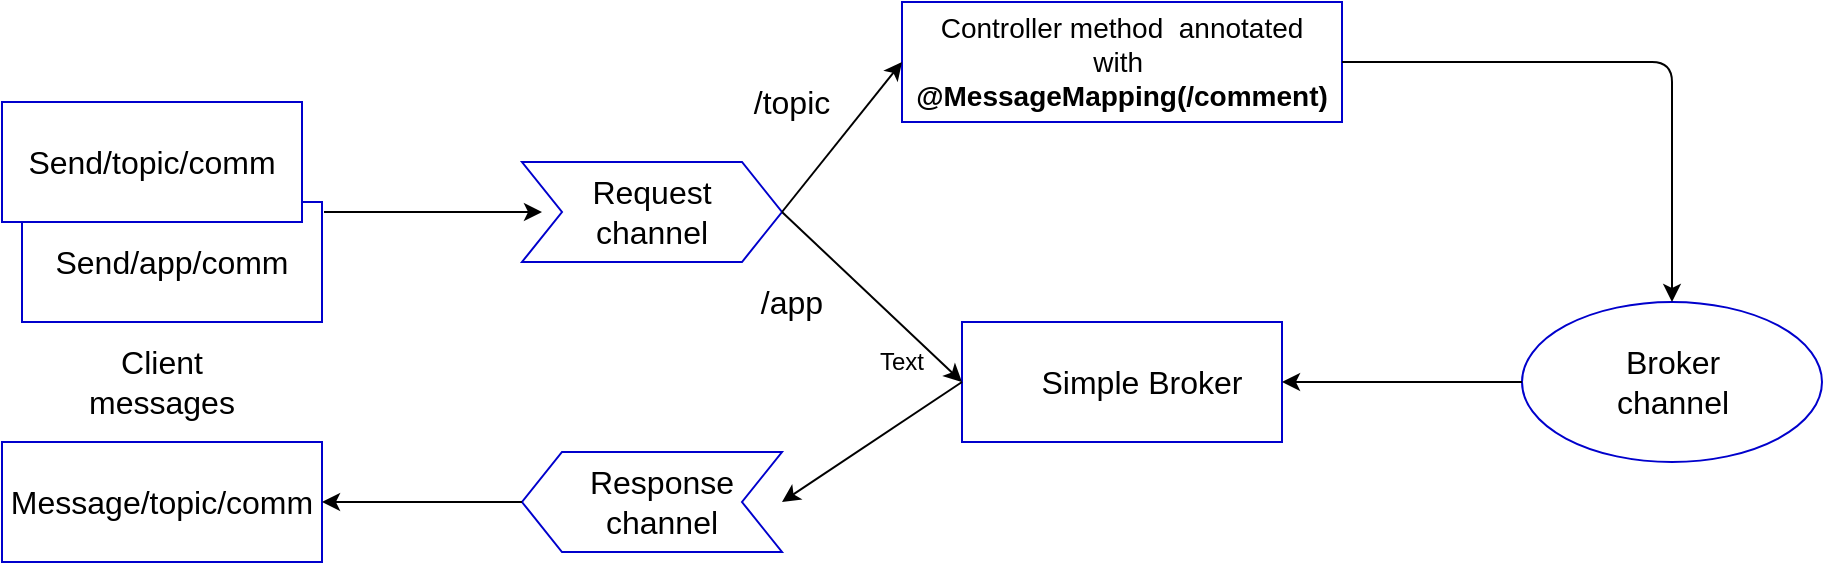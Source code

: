 <mxfile version="12.7.9" type="device"><diagram id="oZWSmwAfzW-gt4mioxY2" name="Page-1"><mxGraphModel dx="1038" dy="531" grid="1" gridSize="10" guides="1" tooltips="1" connect="1" arrows="1" fold="1" page="1" pageScale="1" pageWidth="827" pageHeight="1169" math="0" shadow="0"><root><mxCell id="0"/><mxCell id="1" parent="0"/><mxCell id="j3Rbf4zfDQXNdSBfwy7t-2" value="" style="rounded=0;whiteSpace=wrap;html=1;strokeColor=#0000CC;" vertex="1" parent="1"><mxGeometry x="50" y="190" width="150" height="60" as="geometry"/></mxCell><mxCell id="j3Rbf4zfDQXNdSBfwy7t-1" value="" style="rounded=0;whiteSpace=wrap;html=1;strokeColor=#0000CC;" vertex="1" parent="1"><mxGeometry x="40" y="140" width="150" height="60" as="geometry"/></mxCell><mxCell id="j3Rbf4zfDQXNdSBfwy7t-3" value="" style="rounded=0;whiteSpace=wrap;html=1;strokeColor=#0000CC;" vertex="1" parent="1"><mxGeometry x="40" y="310" width="160" height="60" as="geometry"/></mxCell><mxCell id="j3Rbf4zfDQXNdSBfwy7t-9" value="" style="shape=step;perimeter=stepPerimeter;whiteSpace=wrap;html=1;fixedSize=1;strokeColor=#0000CC;" vertex="1" parent="1"><mxGeometry x="300" y="170" width="130" height="50" as="geometry"/></mxCell><mxCell id="j3Rbf4zfDQXNdSBfwy7t-10" value="" style="shape=step;perimeter=stepPerimeter;whiteSpace=wrap;html=1;fixedSize=1;direction=west;strokeColor=#0000CC;" vertex="1" parent="1"><mxGeometry x="300" y="315" width="130" height="50" as="geometry"/></mxCell><mxCell id="j3Rbf4zfDQXNdSBfwy7t-11" value="" style="rounded=0;whiteSpace=wrap;html=1;strokeColor=#0000CC;" vertex="1" parent="1"><mxGeometry x="490" y="90" width="220" height="60" as="geometry"/></mxCell><mxCell id="j3Rbf4zfDQXNdSBfwy7t-12" value="" style="rounded=0;whiteSpace=wrap;html=1;strokeColor=#0000CC;" vertex="1" parent="1"><mxGeometry x="520" y="250" width="160" height="60" as="geometry"/></mxCell><mxCell id="j3Rbf4zfDQXNdSBfwy7t-14" value="" style="ellipse;whiteSpace=wrap;html=1;strokeColor=#0000CC;" vertex="1" parent="1"><mxGeometry x="800" y="240" width="150" height="80" as="geometry"/></mxCell><mxCell id="j3Rbf4zfDQXNdSBfwy7t-15" value="&lt;font size=&quot;3&quot;&gt;Send/topic/comm&lt;/font&gt;" style="text;html=1;strokeColor=none;fillColor=none;align=center;verticalAlign=middle;whiteSpace=wrap;rounded=0;" vertex="1" parent="1"><mxGeometry x="40" y="160" width="150" height="20" as="geometry"/></mxCell><mxCell id="j3Rbf4zfDQXNdSBfwy7t-20" value="&lt;font size=&quot;3&quot;&gt;Send/app/comm&lt;/font&gt;" style="text;html=1;strokeColor=none;fillColor=none;align=center;verticalAlign=middle;whiteSpace=wrap;rounded=0;" vertex="1" parent="1"><mxGeometry x="50" y="210" width="150" height="20" as="geometry"/></mxCell><mxCell id="j3Rbf4zfDQXNdSBfwy7t-21" value="&lt;font size=&quot;3&quot;&gt;Request channel&lt;/font&gt;" style="text;html=1;strokeColor=none;fillColor=none;align=center;verticalAlign=middle;whiteSpace=wrap;rounded=0;" vertex="1" parent="1"><mxGeometry x="310" y="185" width="110" height="20" as="geometry"/></mxCell><mxCell id="j3Rbf4zfDQXNdSBfwy7t-24" value="&lt;font style=&quot;font-size: 14px&quot;&gt;Controller method&amp;nbsp; annotated with&amp;nbsp;&lt;br&gt;&lt;b&gt;@MessageMapping(/comment)&lt;/b&gt;&lt;/font&gt;" style="text;html=1;strokeColor=none;fillColor=none;align=center;verticalAlign=middle;whiteSpace=wrap;rounded=0;" vertex="1" parent="1"><mxGeometry x="535" y="90" width="130" height="60" as="geometry"/></mxCell><mxCell id="j3Rbf4zfDQXNdSBfwy7t-27" value="&lt;font size=&quot;3&quot;&gt;Simple Broker&lt;/font&gt;" style="text;html=1;strokeColor=none;fillColor=none;align=center;verticalAlign=middle;whiteSpace=wrap;rounded=0;" vertex="1" parent="1"><mxGeometry x="540" y="270" width="140" height="20" as="geometry"/></mxCell><mxCell id="j3Rbf4zfDQXNdSBfwy7t-28" value="&lt;font size=&quot;3&quot;&gt;Response channel&lt;/font&gt;" style="text;html=1;strokeColor=none;fillColor=none;align=center;verticalAlign=middle;whiteSpace=wrap;rounded=0;" vertex="1" parent="1"><mxGeometry x="310" y="330" width="120" height="20" as="geometry"/></mxCell><mxCell id="j3Rbf4zfDQXNdSBfwy7t-31" value="&lt;font size=&quot;3&quot;&gt;Broker channel&lt;/font&gt;" style="text;html=1;strokeColor=none;fillColor=none;align=center;verticalAlign=middle;whiteSpace=wrap;rounded=0;" vertex="1" parent="1"><mxGeometry x="822.5" y="270" width="105" height="20" as="geometry"/></mxCell><mxCell id="j3Rbf4zfDQXNdSBfwy7t-37" value="" style="endArrow=classic;html=1;entryX=0;entryY=0.5;entryDx=0;entryDy=0;entryPerimeter=0;" edge="1" parent="1" target="j3Rbf4zfDQXNdSBfwy7t-21"><mxGeometry width="50" height="50" relative="1" as="geometry"><mxPoint x="201" y="195" as="sourcePoint"/><mxPoint x="300" y="195" as="targetPoint"/></mxGeometry></mxCell><mxCell id="j3Rbf4zfDQXNdSBfwy7t-38" value="" style="endArrow=classic;html=1;entryX=0;entryY=0.5;entryDx=0;entryDy=0;exitX=1;exitY=0.5;exitDx=0;exitDy=0;" edge="1" parent="1" source="j3Rbf4zfDQXNdSBfwy7t-9" target="j3Rbf4zfDQXNdSBfwy7t-11"><mxGeometry width="50" height="50" relative="1" as="geometry"><mxPoint x="370" y="119.5" as="sourcePoint"/><mxPoint x="479" y="119.5" as="targetPoint"/></mxGeometry></mxCell><mxCell id="j3Rbf4zfDQXNdSBfwy7t-39" value="" style="endArrow=classic;html=1;entryX=0;entryY=0.5;entryDx=0;entryDy=0;exitX=1;exitY=0.5;exitDx=0;exitDy=0;" edge="1" parent="1" source="j3Rbf4zfDQXNdSBfwy7t-9" target="j3Rbf4zfDQXNdSBfwy7t-12"><mxGeometry width="50" height="50" relative="1" as="geometry"><mxPoint x="440" y="205" as="sourcePoint"/><mxPoint x="500" y="130" as="targetPoint"/></mxGeometry></mxCell><mxCell id="j3Rbf4zfDQXNdSBfwy7t-40" value="" style="endArrow=classic;html=1;entryX=1;entryY=0.5;entryDx=0;entryDy=0;exitX=0;exitY=0.5;exitDx=0;exitDy=0;" edge="1" parent="1" source="j3Rbf4zfDQXNdSBfwy7t-12" target="j3Rbf4zfDQXNdSBfwy7t-28"><mxGeometry width="50" height="50" relative="1" as="geometry"><mxPoint x="450" y="215" as="sourcePoint"/><mxPoint x="510" y="140" as="targetPoint"/></mxGeometry></mxCell><mxCell id="j3Rbf4zfDQXNdSBfwy7t-41" value="" style="endArrow=classic;html=1;exitX=1;exitY=0.5;exitDx=0;exitDy=0;entryX=0.5;entryY=0;entryDx=0;entryDy=0;" edge="1" parent="1" source="j3Rbf4zfDQXNdSBfwy7t-11" target="j3Rbf4zfDQXNdSBfwy7t-14"><mxGeometry width="50" height="50" relative="1" as="geometry"><mxPoint x="460" y="225" as="sourcePoint"/><mxPoint x="880" y="120" as="targetPoint"/><Array as="points"><mxPoint x="875" y="120"/></Array></mxGeometry></mxCell><mxCell id="j3Rbf4zfDQXNdSBfwy7t-42" value="" style="endArrow=classic;html=1;entryX=1;entryY=0.5;entryDx=0;entryDy=0;exitX=0;exitY=0.5;exitDx=0;exitDy=0;" edge="1" parent="1" source="j3Rbf4zfDQXNdSBfwy7t-14" target="j3Rbf4zfDQXNdSBfwy7t-27"><mxGeometry width="50" height="50" relative="1" as="geometry"><mxPoint x="470" y="235" as="sourcePoint"/><mxPoint x="530" y="160" as="targetPoint"/></mxGeometry></mxCell><mxCell id="j3Rbf4zfDQXNdSBfwy7t-44" value="&lt;font size=&quot;3&quot;&gt;Client messages&lt;/font&gt;" style="text;html=1;strokeColor=none;fillColor=none;align=center;verticalAlign=middle;whiteSpace=wrap;rounded=0;" vertex="1" parent="1"><mxGeometry x="60" y="270" width="120" height="20" as="geometry"/></mxCell><mxCell id="j3Rbf4zfDQXNdSBfwy7t-45" value="" style="endArrow=classic;html=1;exitX=1;exitY=0.5;exitDx=0;exitDy=0;" edge="1" parent="1" source="j3Rbf4zfDQXNdSBfwy7t-10" target="j3Rbf4zfDQXNdSBfwy7t-3"><mxGeometry width="50" height="50" relative="1" as="geometry"><mxPoint x="530" y="290" as="sourcePoint"/><mxPoint x="185" y="333" as="targetPoint"/></mxGeometry></mxCell><mxCell id="j3Rbf4zfDQXNdSBfwy7t-51" value="&lt;font size=&quot;3&quot;&gt;Message/topic/comm&lt;/font&gt;" style="text;html=1;strokeColor=none;fillColor=none;align=center;verticalAlign=middle;whiteSpace=wrap;rounded=0;" vertex="1" parent="1"><mxGeometry x="45" y="330" width="150" height="20" as="geometry"/></mxCell><mxCell id="j3Rbf4zfDQXNdSBfwy7t-52" value="Text" style="text;html=1;strokeColor=none;fillColor=none;align=center;verticalAlign=middle;whiteSpace=wrap;rounded=0;" vertex="1" parent="1"><mxGeometry x="470" y="260" width="40" height="20" as="geometry"/></mxCell><mxCell id="j3Rbf4zfDQXNdSBfwy7t-53" value="&lt;font size=&quot;3&quot;&gt;/topic&lt;/font&gt;" style="text;html=1;strokeColor=none;fillColor=none;align=center;verticalAlign=middle;whiteSpace=wrap;rounded=0;" vertex="1" parent="1"><mxGeometry x="360" y="130" width="150" height="20" as="geometry"/></mxCell><mxCell id="j3Rbf4zfDQXNdSBfwy7t-54" value="&lt;font size=&quot;3&quot;&gt;/app&lt;/font&gt;" style="text;html=1;strokeColor=none;fillColor=none;align=center;verticalAlign=middle;whiteSpace=wrap;rounded=0;" vertex="1" parent="1"><mxGeometry x="360" y="230" width="150" height="20" as="geometry"/></mxCell></root></mxGraphModel></diagram></mxfile>